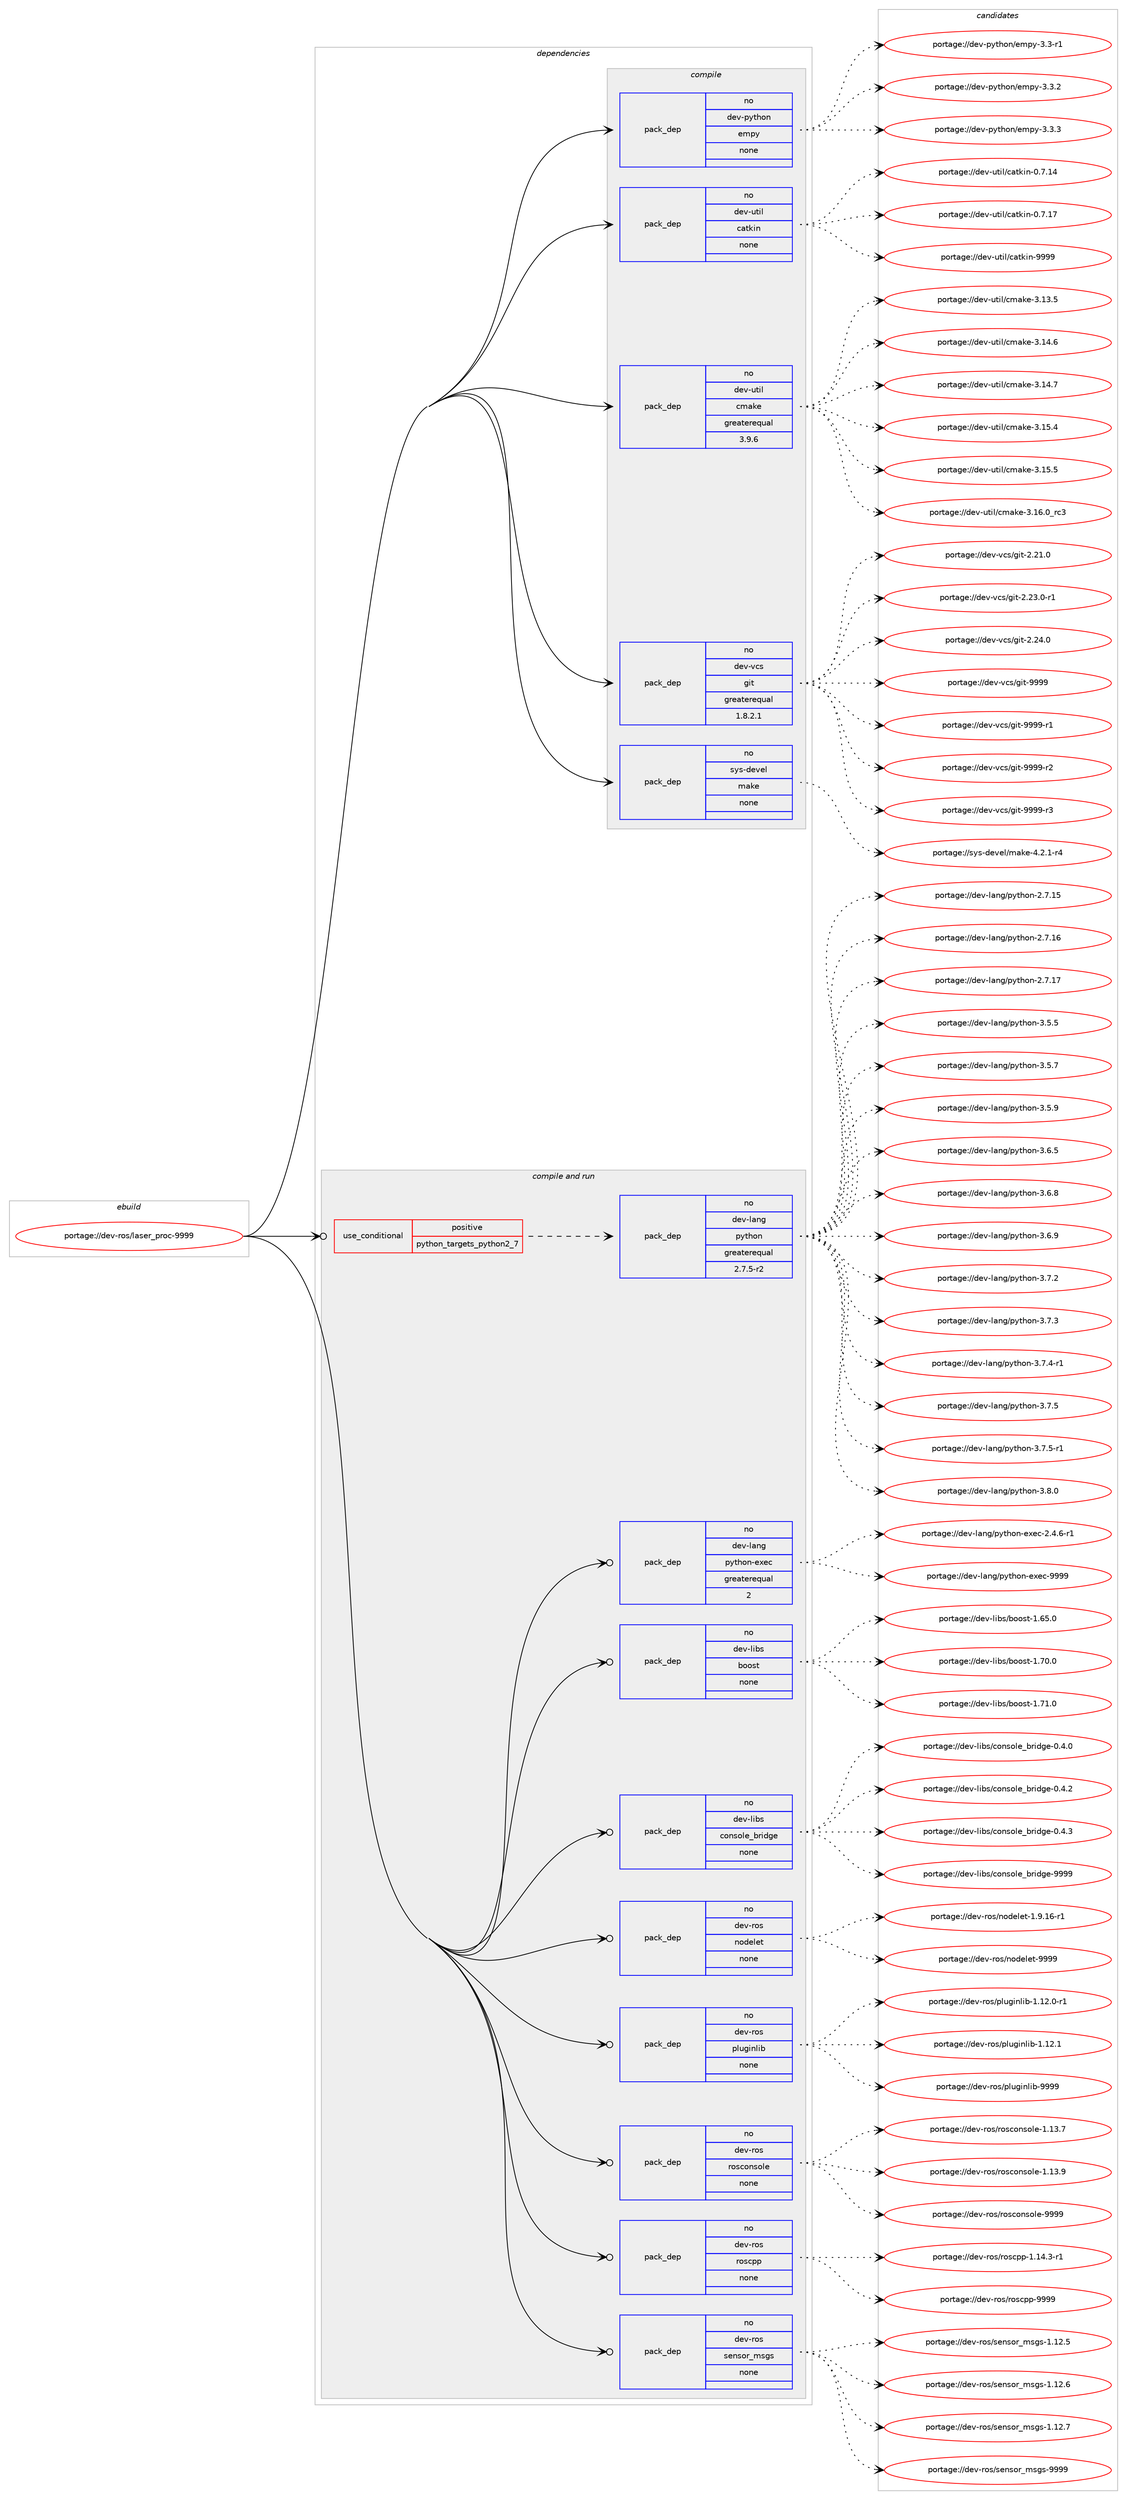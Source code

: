 digraph prolog {

# *************
# Graph options
# *************

newrank=true;
concentrate=true;
compound=true;
graph [rankdir=LR,fontname=Helvetica,fontsize=10,ranksep=1.5];#, ranksep=2.5, nodesep=0.2];
edge  [arrowhead=vee];
node  [fontname=Helvetica,fontsize=10];

# **********
# The ebuild
# **********

subgraph cluster_leftcol {
color=gray;
rank=same;
label=<<i>ebuild</i>>;
id [label="portage://dev-ros/laser_proc-9999", color=red, width=4, href="../dev-ros/laser_proc-9999.svg"];
}

# ****************
# The dependencies
# ****************

subgraph cluster_midcol {
color=gray;
label=<<i>dependencies</i>>;
subgraph cluster_compile {
fillcolor="#eeeeee";
style=filled;
label=<<i>compile</i>>;
subgraph pack144077 {
dependency190529 [label=<<TABLE BORDER="0" CELLBORDER="1" CELLSPACING="0" CELLPADDING="4" WIDTH="220"><TR><TD ROWSPAN="6" CELLPADDING="30">pack_dep</TD></TR><TR><TD WIDTH="110">no</TD></TR><TR><TD>dev-python</TD></TR><TR><TD>empy</TD></TR><TR><TD>none</TD></TR><TR><TD></TD></TR></TABLE>>, shape=none, color=blue];
}
id:e -> dependency190529:w [weight=20,style="solid",arrowhead="vee"];
subgraph pack144078 {
dependency190530 [label=<<TABLE BORDER="0" CELLBORDER="1" CELLSPACING="0" CELLPADDING="4" WIDTH="220"><TR><TD ROWSPAN="6" CELLPADDING="30">pack_dep</TD></TR><TR><TD WIDTH="110">no</TD></TR><TR><TD>dev-util</TD></TR><TR><TD>catkin</TD></TR><TR><TD>none</TD></TR><TR><TD></TD></TR></TABLE>>, shape=none, color=blue];
}
id:e -> dependency190530:w [weight=20,style="solid",arrowhead="vee"];
subgraph pack144079 {
dependency190531 [label=<<TABLE BORDER="0" CELLBORDER="1" CELLSPACING="0" CELLPADDING="4" WIDTH="220"><TR><TD ROWSPAN="6" CELLPADDING="30">pack_dep</TD></TR><TR><TD WIDTH="110">no</TD></TR><TR><TD>dev-util</TD></TR><TR><TD>cmake</TD></TR><TR><TD>greaterequal</TD></TR><TR><TD>3.9.6</TD></TR></TABLE>>, shape=none, color=blue];
}
id:e -> dependency190531:w [weight=20,style="solid",arrowhead="vee"];
subgraph pack144080 {
dependency190532 [label=<<TABLE BORDER="0" CELLBORDER="1" CELLSPACING="0" CELLPADDING="4" WIDTH="220"><TR><TD ROWSPAN="6" CELLPADDING="30">pack_dep</TD></TR><TR><TD WIDTH="110">no</TD></TR><TR><TD>dev-vcs</TD></TR><TR><TD>git</TD></TR><TR><TD>greaterequal</TD></TR><TR><TD>1.8.2.1</TD></TR></TABLE>>, shape=none, color=blue];
}
id:e -> dependency190532:w [weight=20,style="solid",arrowhead="vee"];
subgraph pack144081 {
dependency190533 [label=<<TABLE BORDER="0" CELLBORDER="1" CELLSPACING="0" CELLPADDING="4" WIDTH="220"><TR><TD ROWSPAN="6" CELLPADDING="30">pack_dep</TD></TR><TR><TD WIDTH="110">no</TD></TR><TR><TD>sys-devel</TD></TR><TR><TD>make</TD></TR><TR><TD>none</TD></TR><TR><TD></TD></TR></TABLE>>, shape=none, color=blue];
}
id:e -> dependency190533:w [weight=20,style="solid",arrowhead="vee"];
}
subgraph cluster_compileandrun {
fillcolor="#eeeeee";
style=filled;
label=<<i>compile and run</i>>;
subgraph cond43024 {
dependency190534 [label=<<TABLE BORDER="0" CELLBORDER="1" CELLSPACING="0" CELLPADDING="4"><TR><TD ROWSPAN="3" CELLPADDING="10">use_conditional</TD></TR><TR><TD>positive</TD></TR><TR><TD>python_targets_python2_7</TD></TR></TABLE>>, shape=none, color=red];
subgraph pack144082 {
dependency190535 [label=<<TABLE BORDER="0" CELLBORDER="1" CELLSPACING="0" CELLPADDING="4" WIDTH="220"><TR><TD ROWSPAN="6" CELLPADDING="30">pack_dep</TD></TR><TR><TD WIDTH="110">no</TD></TR><TR><TD>dev-lang</TD></TR><TR><TD>python</TD></TR><TR><TD>greaterequal</TD></TR><TR><TD>2.7.5-r2</TD></TR></TABLE>>, shape=none, color=blue];
}
dependency190534:e -> dependency190535:w [weight=20,style="dashed",arrowhead="vee"];
}
id:e -> dependency190534:w [weight=20,style="solid",arrowhead="odotvee"];
subgraph pack144083 {
dependency190536 [label=<<TABLE BORDER="0" CELLBORDER="1" CELLSPACING="0" CELLPADDING="4" WIDTH="220"><TR><TD ROWSPAN="6" CELLPADDING="30">pack_dep</TD></TR><TR><TD WIDTH="110">no</TD></TR><TR><TD>dev-lang</TD></TR><TR><TD>python-exec</TD></TR><TR><TD>greaterequal</TD></TR><TR><TD>2</TD></TR></TABLE>>, shape=none, color=blue];
}
id:e -> dependency190536:w [weight=20,style="solid",arrowhead="odotvee"];
subgraph pack144084 {
dependency190537 [label=<<TABLE BORDER="0" CELLBORDER="1" CELLSPACING="0" CELLPADDING="4" WIDTH="220"><TR><TD ROWSPAN="6" CELLPADDING="30">pack_dep</TD></TR><TR><TD WIDTH="110">no</TD></TR><TR><TD>dev-libs</TD></TR><TR><TD>boost</TD></TR><TR><TD>none</TD></TR><TR><TD></TD></TR></TABLE>>, shape=none, color=blue];
}
id:e -> dependency190537:w [weight=20,style="solid",arrowhead="odotvee"];
subgraph pack144085 {
dependency190538 [label=<<TABLE BORDER="0" CELLBORDER="1" CELLSPACING="0" CELLPADDING="4" WIDTH="220"><TR><TD ROWSPAN="6" CELLPADDING="30">pack_dep</TD></TR><TR><TD WIDTH="110">no</TD></TR><TR><TD>dev-libs</TD></TR><TR><TD>console_bridge</TD></TR><TR><TD>none</TD></TR><TR><TD></TD></TR></TABLE>>, shape=none, color=blue];
}
id:e -> dependency190538:w [weight=20,style="solid",arrowhead="odotvee"];
subgraph pack144086 {
dependency190539 [label=<<TABLE BORDER="0" CELLBORDER="1" CELLSPACING="0" CELLPADDING="4" WIDTH="220"><TR><TD ROWSPAN="6" CELLPADDING="30">pack_dep</TD></TR><TR><TD WIDTH="110">no</TD></TR><TR><TD>dev-ros</TD></TR><TR><TD>nodelet</TD></TR><TR><TD>none</TD></TR><TR><TD></TD></TR></TABLE>>, shape=none, color=blue];
}
id:e -> dependency190539:w [weight=20,style="solid",arrowhead="odotvee"];
subgraph pack144087 {
dependency190540 [label=<<TABLE BORDER="0" CELLBORDER="1" CELLSPACING="0" CELLPADDING="4" WIDTH="220"><TR><TD ROWSPAN="6" CELLPADDING="30">pack_dep</TD></TR><TR><TD WIDTH="110">no</TD></TR><TR><TD>dev-ros</TD></TR><TR><TD>pluginlib</TD></TR><TR><TD>none</TD></TR><TR><TD></TD></TR></TABLE>>, shape=none, color=blue];
}
id:e -> dependency190540:w [weight=20,style="solid",arrowhead="odotvee"];
subgraph pack144088 {
dependency190541 [label=<<TABLE BORDER="0" CELLBORDER="1" CELLSPACING="0" CELLPADDING="4" WIDTH="220"><TR><TD ROWSPAN="6" CELLPADDING="30">pack_dep</TD></TR><TR><TD WIDTH="110">no</TD></TR><TR><TD>dev-ros</TD></TR><TR><TD>rosconsole</TD></TR><TR><TD>none</TD></TR><TR><TD></TD></TR></TABLE>>, shape=none, color=blue];
}
id:e -> dependency190541:w [weight=20,style="solid",arrowhead="odotvee"];
subgraph pack144089 {
dependency190542 [label=<<TABLE BORDER="0" CELLBORDER="1" CELLSPACING="0" CELLPADDING="4" WIDTH="220"><TR><TD ROWSPAN="6" CELLPADDING="30">pack_dep</TD></TR><TR><TD WIDTH="110">no</TD></TR><TR><TD>dev-ros</TD></TR><TR><TD>roscpp</TD></TR><TR><TD>none</TD></TR><TR><TD></TD></TR></TABLE>>, shape=none, color=blue];
}
id:e -> dependency190542:w [weight=20,style="solid",arrowhead="odotvee"];
subgraph pack144090 {
dependency190543 [label=<<TABLE BORDER="0" CELLBORDER="1" CELLSPACING="0" CELLPADDING="4" WIDTH="220"><TR><TD ROWSPAN="6" CELLPADDING="30">pack_dep</TD></TR><TR><TD WIDTH="110">no</TD></TR><TR><TD>dev-ros</TD></TR><TR><TD>sensor_msgs</TD></TR><TR><TD>none</TD></TR><TR><TD></TD></TR></TABLE>>, shape=none, color=blue];
}
id:e -> dependency190543:w [weight=20,style="solid",arrowhead="odotvee"];
}
subgraph cluster_run {
fillcolor="#eeeeee";
style=filled;
label=<<i>run</i>>;
}
}

# **************
# The candidates
# **************

subgraph cluster_choices {
rank=same;
color=gray;
label=<<i>candidates</i>>;

subgraph choice144077 {
color=black;
nodesep=1;
choiceportage1001011184511212111610411111047101109112121455146514511449 [label="portage://dev-python/empy-3.3-r1", color=red, width=4,href="../dev-python/empy-3.3-r1.svg"];
choiceportage1001011184511212111610411111047101109112121455146514650 [label="portage://dev-python/empy-3.3.2", color=red, width=4,href="../dev-python/empy-3.3.2.svg"];
choiceportage1001011184511212111610411111047101109112121455146514651 [label="portage://dev-python/empy-3.3.3", color=red, width=4,href="../dev-python/empy-3.3.3.svg"];
dependency190529:e -> choiceportage1001011184511212111610411111047101109112121455146514511449:w [style=dotted,weight="100"];
dependency190529:e -> choiceportage1001011184511212111610411111047101109112121455146514650:w [style=dotted,weight="100"];
dependency190529:e -> choiceportage1001011184511212111610411111047101109112121455146514651:w [style=dotted,weight="100"];
}
subgraph choice144078 {
color=black;
nodesep=1;
choiceportage1001011184511711610510847999711610710511045484655464952 [label="portage://dev-util/catkin-0.7.14", color=red, width=4,href="../dev-util/catkin-0.7.14.svg"];
choiceportage1001011184511711610510847999711610710511045484655464955 [label="portage://dev-util/catkin-0.7.17", color=red, width=4,href="../dev-util/catkin-0.7.17.svg"];
choiceportage100101118451171161051084799971161071051104557575757 [label="portage://dev-util/catkin-9999", color=red, width=4,href="../dev-util/catkin-9999.svg"];
dependency190530:e -> choiceportage1001011184511711610510847999711610710511045484655464952:w [style=dotted,weight="100"];
dependency190530:e -> choiceportage1001011184511711610510847999711610710511045484655464955:w [style=dotted,weight="100"];
dependency190530:e -> choiceportage100101118451171161051084799971161071051104557575757:w [style=dotted,weight="100"];
}
subgraph choice144079 {
color=black;
nodesep=1;
choiceportage1001011184511711610510847991099710710145514649514653 [label="portage://dev-util/cmake-3.13.5", color=red, width=4,href="../dev-util/cmake-3.13.5.svg"];
choiceportage1001011184511711610510847991099710710145514649524654 [label="portage://dev-util/cmake-3.14.6", color=red, width=4,href="../dev-util/cmake-3.14.6.svg"];
choiceportage1001011184511711610510847991099710710145514649524655 [label="portage://dev-util/cmake-3.14.7", color=red, width=4,href="../dev-util/cmake-3.14.7.svg"];
choiceportage1001011184511711610510847991099710710145514649534652 [label="portage://dev-util/cmake-3.15.4", color=red, width=4,href="../dev-util/cmake-3.15.4.svg"];
choiceportage1001011184511711610510847991099710710145514649534653 [label="portage://dev-util/cmake-3.15.5", color=red, width=4,href="../dev-util/cmake-3.15.5.svg"];
choiceportage1001011184511711610510847991099710710145514649544648951149951 [label="portage://dev-util/cmake-3.16.0_rc3", color=red, width=4,href="../dev-util/cmake-3.16.0_rc3.svg"];
dependency190531:e -> choiceportage1001011184511711610510847991099710710145514649514653:w [style=dotted,weight="100"];
dependency190531:e -> choiceportage1001011184511711610510847991099710710145514649524654:w [style=dotted,weight="100"];
dependency190531:e -> choiceportage1001011184511711610510847991099710710145514649524655:w [style=dotted,weight="100"];
dependency190531:e -> choiceportage1001011184511711610510847991099710710145514649534652:w [style=dotted,weight="100"];
dependency190531:e -> choiceportage1001011184511711610510847991099710710145514649534653:w [style=dotted,weight="100"];
dependency190531:e -> choiceportage1001011184511711610510847991099710710145514649544648951149951:w [style=dotted,weight="100"];
}
subgraph choice144080 {
color=black;
nodesep=1;
choiceportage10010111845118991154710310511645504650494648 [label="portage://dev-vcs/git-2.21.0", color=red, width=4,href="../dev-vcs/git-2.21.0.svg"];
choiceportage100101118451189911547103105116455046505146484511449 [label="portage://dev-vcs/git-2.23.0-r1", color=red, width=4,href="../dev-vcs/git-2.23.0-r1.svg"];
choiceportage10010111845118991154710310511645504650524648 [label="portage://dev-vcs/git-2.24.0", color=red, width=4,href="../dev-vcs/git-2.24.0.svg"];
choiceportage1001011184511899115471031051164557575757 [label="portage://dev-vcs/git-9999", color=red, width=4,href="../dev-vcs/git-9999.svg"];
choiceportage10010111845118991154710310511645575757574511449 [label="portage://dev-vcs/git-9999-r1", color=red, width=4,href="../dev-vcs/git-9999-r1.svg"];
choiceportage10010111845118991154710310511645575757574511450 [label="portage://dev-vcs/git-9999-r2", color=red, width=4,href="../dev-vcs/git-9999-r2.svg"];
choiceportage10010111845118991154710310511645575757574511451 [label="portage://dev-vcs/git-9999-r3", color=red, width=4,href="../dev-vcs/git-9999-r3.svg"];
dependency190532:e -> choiceportage10010111845118991154710310511645504650494648:w [style=dotted,weight="100"];
dependency190532:e -> choiceportage100101118451189911547103105116455046505146484511449:w [style=dotted,weight="100"];
dependency190532:e -> choiceportage10010111845118991154710310511645504650524648:w [style=dotted,weight="100"];
dependency190532:e -> choiceportage1001011184511899115471031051164557575757:w [style=dotted,weight="100"];
dependency190532:e -> choiceportage10010111845118991154710310511645575757574511449:w [style=dotted,weight="100"];
dependency190532:e -> choiceportage10010111845118991154710310511645575757574511450:w [style=dotted,weight="100"];
dependency190532:e -> choiceportage10010111845118991154710310511645575757574511451:w [style=dotted,weight="100"];
}
subgraph choice144081 {
color=black;
nodesep=1;
choiceportage1151211154510010111810110847109971071014552465046494511452 [label="portage://sys-devel/make-4.2.1-r4", color=red, width=4,href="../sys-devel/make-4.2.1-r4.svg"];
dependency190533:e -> choiceportage1151211154510010111810110847109971071014552465046494511452:w [style=dotted,weight="100"];
}
subgraph choice144082 {
color=black;
nodesep=1;
choiceportage10010111845108971101034711212111610411111045504655464953 [label="portage://dev-lang/python-2.7.15", color=red, width=4,href="../dev-lang/python-2.7.15.svg"];
choiceportage10010111845108971101034711212111610411111045504655464954 [label="portage://dev-lang/python-2.7.16", color=red, width=4,href="../dev-lang/python-2.7.16.svg"];
choiceportage10010111845108971101034711212111610411111045504655464955 [label="portage://dev-lang/python-2.7.17", color=red, width=4,href="../dev-lang/python-2.7.17.svg"];
choiceportage100101118451089711010347112121116104111110455146534653 [label="portage://dev-lang/python-3.5.5", color=red, width=4,href="../dev-lang/python-3.5.5.svg"];
choiceportage100101118451089711010347112121116104111110455146534655 [label="portage://dev-lang/python-3.5.7", color=red, width=4,href="../dev-lang/python-3.5.7.svg"];
choiceportage100101118451089711010347112121116104111110455146534657 [label="portage://dev-lang/python-3.5.9", color=red, width=4,href="../dev-lang/python-3.5.9.svg"];
choiceportage100101118451089711010347112121116104111110455146544653 [label="portage://dev-lang/python-3.6.5", color=red, width=4,href="../dev-lang/python-3.6.5.svg"];
choiceportage100101118451089711010347112121116104111110455146544656 [label="portage://dev-lang/python-3.6.8", color=red, width=4,href="../dev-lang/python-3.6.8.svg"];
choiceportage100101118451089711010347112121116104111110455146544657 [label="portage://dev-lang/python-3.6.9", color=red, width=4,href="../dev-lang/python-3.6.9.svg"];
choiceportage100101118451089711010347112121116104111110455146554650 [label="portage://dev-lang/python-3.7.2", color=red, width=4,href="../dev-lang/python-3.7.2.svg"];
choiceportage100101118451089711010347112121116104111110455146554651 [label="portage://dev-lang/python-3.7.3", color=red, width=4,href="../dev-lang/python-3.7.3.svg"];
choiceportage1001011184510897110103471121211161041111104551465546524511449 [label="portage://dev-lang/python-3.7.4-r1", color=red, width=4,href="../dev-lang/python-3.7.4-r1.svg"];
choiceportage100101118451089711010347112121116104111110455146554653 [label="portage://dev-lang/python-3.7.5", color=red, width=4,href="../dev-lang/python-3.7.5.svg"];
choiceportage1001011184510897110103471121211161041111104551465546534511449 [label="portage://dev-lang/python-3.7.5-r1", color=red, width=4,href="../dev-lang/python-3.7.5-r1.svg"];
choiceportage100101118451089711010347112121116104111110455146564648 [label="portage://dev-lang/python-3.8.0", color=red, width=4,href="../dev-lang/python-3.8.0.svg"];
dependency190535:e -> choiceportage10010111845108971101034711212111610411111045504655464953:w [style=dotted,weight="100"];
dependency190535:e -> choiceportage10010111845108971101034711212111610411111045504655464954:w [style=dotted,weight="100"];
dependency190535:e -> choiceportage10010111845108971101034711212111610411111045504655464955:w [style=dotted,weight="100"];
dependency190535:e -> choiceportage100101118451089711010347112121116104111110455146534653:w [style=dotted,weight="100"];
dependency190535:e -> choiceportage100101118451089711010347112121116104111110455146534655:w [style=dotted,weight="100"];
dependency190535:e -> choiceportage100101118451089711010347112121116104111110455146534657:w [style=dotted,weight="100"];
dependency190535:e -> choiceportage100101118451089711010347112121116104111110455146544653:w [style=dotted,weight="100"];
dependency190535:e -> choiceportage100101118451089711010347112121116104111110455146544656:w [style=dotted,weight="100"];
dependency190535:e -> choiceportage100101118451089711010347112121116104111110455146544657:w [style=dotted,weight="100"];
dependency190535:e -> choiceportage100101118451089711010347112121116104111110455146554650:w [style=dotted,weight="100"];
dependency190535:e -> choiceportage100101118451089711010347112121116104111110455146554651:w [style=dotted,weight="100"];
dependency190535:e -> choiceportage1001011184510897110103471121211161041111104551465546524511449:w [style=dotted,weight="100"];
dependency190535:e -> choiceportage100101118451089711010347112121116104111110455146554653:w [style=dotted,weight="100"];
dependency190535:e -> choiceportage1001011184510897110103471121211161041111104551465546534511449:w [style=dotted,weight="100"];
dependency190535:e -> choiceportage100101118451089711010347112121116104111110455146564648:w [style=dotted,weight="100"];
}
subgraph choice144083 {
color=black;
nodesep=1;
choiceportage10010111845108971101034711212111610411111045101120101994550465246544511449 [label="portage://dev-lang/python-exec-2.4.6-r1", color=red, width=4,href="../dev-lang/python-exec-2.4.6-r1.svg"];
choiceportage10010111845108971101034711212111610411111045101120101994557575757 [label="portage://dev-lang/python-exec-9999", color=red, width=4,href="../dev-lang/python-exec-9999.svg"];
dependency190536:e -> choiceportage10010111845108971101034711212111610411111045101120101994550465246544511449:w [style=dotted,weight="100"];
dependency190536:e -> choiceportage10010111845108971101034711212111610411111045101120101994557575757:w [style=dotted,weight="100"];
}
subgraph choice144084 {
color=black;
nodesep=1;
choiceportage1001011184510810598115479811111111511645494654534648 [label="portage://dev-libs/boost-1.65.0", color=red, width=4,href="../dev-libs/boost-1.65.0.svg"];
choiceportage1001011184510810598115479811111111511645494655484648 [label="portage://dev-libs/boost-1.70.0", color=red, width=4,href="../dev-libs/boost-1.70.0.svg"];
choiceportage1001011184510810598115479811111111511645494655494648 [label="portage://dev-libs/boost-1.71.0", color=red, width=4,href="../dev-libs/boost-1.71.0.svg"];
dependency190537:e -> choiceportage1001011184510810598115479811111111511645494654534648:w [style=dotted,weight="100"];
dependency190537:e -> choiceportage1001011184510810598115479811111111511645494655484648:w [style=dotted,weight="100"];
dependency190537:e -> choiceportage1001011184510810598115479811111111511645494655494648:w [style=dotted,weight="100"];
}
subgraph choice144085 {
color=black;
nodesep=1;
choiceportage100101118451081059811547991111101151111081019598114105100103101454846524648 [label="portage://dev-libs/console_bridge-0.4.0", color=red, width=4,href="../dev-libs/console_bridge-0.4.0.svg"];
choiceportage100101118451081059811547991111101151111081019598114105100103101454846524650 [label="portage://dev-libs/console_bridge-0.4.2", color=red, width=4,href="../dev-libs/console_bridge-0.4.2.svg"];
choiceportage100101118451081059811547991111101151111081019598114105100103101454846524651 [label="portage://dev-libs/console_bridge-0.4.3", color=red, width=4,href="../dev-libs/console_bridge-0.4.3.svg"];
choiceportage1001011184510810598115479911111011511110810195981141051001031014557575757 [label="portage://dev-libs/console_bridge-9999", color=red, width=4,href="../dev-libs/console_bridge-9999.svg"];
dependency190538:e -> choiceportage100101118451081059811547991111101151111081019598114105100103101454846524648:w [style=dotted,weight="100"];
dependency190538:e -> choiceportage100101118451081059811547991111101151111081019598114105100103101454846524650:w [style=dotted,weight="100"];
dependency190538:e -> choiceportage100101118451081059811547991111101151111081019598114105100103101454846524651:w [style=dotted,weight="100"];
dependency190538:e -> choiceportage1001011184510810598115479911111011511110810195981141051001031014557575757:w [style=dotted,weight="100"];
}
subgraph choice144086 {
color=black;
nodesep=1;
choiceportage1001011184511411111547110111100101108101116454946574649544511449 [label="portage://dev-ros/nodelet-1.9.16-r1", color=red, width=4,href="../dev-ros/nodelet-1.9.16-r1.svg"];
choiceportage10010111845114111115471101111001011081011164557575757 [label="portage://dev-ros/nodelet-9999", color=red, width=4,href="../dev-ros/nodelet-9999.svg"];
dependency190539:e -> choiceportage1001011184511411111547110111100101108101116454946574649544511449:w [style=dotted,weight="100"];
dependency190539:e -> choiceportage10010111845114111115471101111001011081011164557575757:w [style=dotted,weight="100"];
}
subgraph choice144087 {
color=black;
nodesep=1;
choiceportage100101118451141111154711210811710310511010810598454946495046484511449 [label="portage://dev-ros/pluginlib-1.12.0-r1", color=red, width=4,href="../dev-ros/pluginlib-1.12.0-r1.svg"];
choiceportage10010111845114111115471121081171031051101081059845494649504649 [label="portage://dev-ros/pluginlib-1.12.1", color=red, width=4,href="../dev-ros/pluginlib-1.12.1.svg"];
choiceportage1001011184511411111547112108117103105110108105984557575757 [label="portage://dev-ros/pluginlib-9999", color=red, width=4,href="../dev-ros/pluginlib-9999.svg"];
dependency190540:e -> choiceportage100101118451141111154711210811710310511010810598454946495046484511449:w [style=dotted,weight="100"];
dependency190540:e -> choiceportage10010111845114111115471121081171031051101081059845494649504649:w [style=dotted,weight="100"];
dependency190540:e -> choiceportage1001011184511411111547112108117103105110108105984557575757:w [style=dotted,weight="100"];
}
subgraph choice144088 {
color=black;
nodesep=1;
choiceportage10010111845114111115471141111159911111011511110810145494649514655 [label="portage://dev-ros/rosconsole-1.13.7", color=red, width=4,href="../dev-ros/rosconsole-1.13.7.svg"];
choiceportage10010111845114111115471141111159911111011511110810145494649514657 [label="portage://dev-ros/rosconsole-1.13.9", color=red, width=4,href="../dev-ros/rosconsole-1.13.9.svg"];
choiceportage1001011184511411111547114111115991111101151111081014557575757 [label="portage://dev-ros/rosconsole-9999", color=red, width=4,href="../dev-ros/rosconsole-9999.svg"];
dependency190541:e -> choiceportage10010111845114111115471141111159911111011511110810145494649514655:w [style=dotted,weight="100"];
dependency190541:e -> choiceportage10010111845114111115471141111159911111011511110810145494649514657:w [style=dotted,weight="100"];
dependency190541:e -> choiceportage1001011184511411111547114111115991111101151111081014557575757:w [style=dotted,weight="100"];
}
subgraph choice144089 {
color=black;
nodesep=1;
choiceportage100101118451141111154711411111599112112454946495246514511449 [label="portage://dev-ros/roscpp-1.14.3-r1", color=red, width=4,href="../dev-ros/roscpp-1.14.3-r1.svg"];
choiceportage1001011184511411111547114111115991121124557575757 [label="portage://dev-ros/roscpp-9999", color=red, width=4,href="../dev-ros/roscpp-9999.svg"];
dependency190542:e -> choiceportage100101118451141111154711411111599112112454946495246514511449:w [style=dotted,weight="100"];
dependency190542:e -> choiceportage1001011184511411111547114111115991121124557575757:w [style=dotted,weight="100"];
}
subgraph choice144090 {
color=black;
nodesep=1;
choiceportage10010111845114111115471151011101151111149510911510311545494649504653 [label="portage://dev-ros/sensor_msgs-1.12.5", color=red, width=4,href="../dev-ros/sensor_msgs-1.12.5.svg"];
choiceportage10010111845114111115471151011101151111149510911510311545494649504654 [label="portage://dev-ros/sensor_msgs-1.12.6", color=red, width=4,href="../dev-ros/sensor_msgs-1.12.6.svg"];
choiceportage10010111845114111115471151011101151111149510911510311545494649504655 [label="portage://dev-ros/sensor_msgs-1.12.7", color=red, width=4,href="../dev-ros/sensor_msgs-1.12.7.svg"];
choiceportage1001011184511411111547115101110115111114951091151031154557575757 [label="portage://dev-ros/sensor_msgs-9999", color=red, width=4,href="../dev-ros/sensor_msgs-9999.svg"];
dependency190543:e -> choiceportage10010111845114111115471151011101151111149510911510311545494649504653:w [style=dotted,weight="100"];
dependency190543:e -> choiceportage10010111845114111115471151011101151111149510911510311545494649504654:w [style=dotted,weight="100"];
dependency190543:e -> choiceportage10010111845114111115471151011101151111149510911510311545494649504655:w [style=dotted,weight="100"];
dependency190543:e -> choiceportage1001011184511411111547115101110115111114951091151031154557575757:w [style=dotted,weight="100"];
}
}

}
